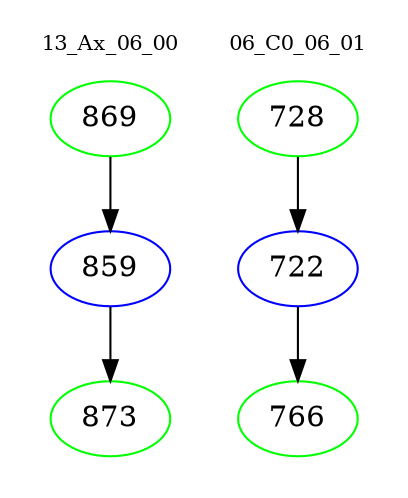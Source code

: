 digraph{
subgraph cluster_0 {
color = white
label = "13_Ax_06_00";
fontsize=10;
T0_869 [label="869", color="green"]
T0_869 -> T0_859 [color="black"]
T0_859 [label="859", color="blue"]
T0_859 -> T0_873 [color="black"]
T0_873 [label="873", color="green"]
}
subgraph cluster_1 {
color = white
label = "06_C0_06_01";
fontsize=10;
T1_728 [label="728", color="green"]
T1_728 -> T1_722 [color="black"]
T1_722 [label="722", color="blue"]
T1_722 -> T1_766 [color="black"]
T1_766 [label="766", color="green"]
}
}
